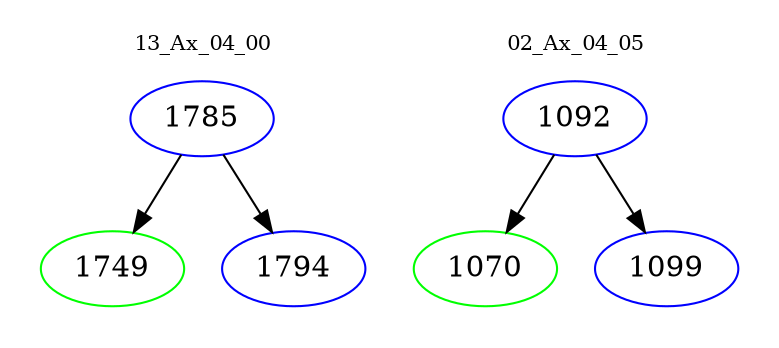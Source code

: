digraph{
subgraph cluster_0 {
color = white
label = "13_Ax_04_00";
fontsize=10;
T0_1785 [label="1785", color="blue"]
T0_1785 -> T0_1749 [color="black"]
T0_1749 [label="1749", color="green"]
T0_1785 -> T0_1794 [color="black"]
T0_1794 [label="1794", color="blue"]
}
subgraph cluster_1 {
color = white
label = "02_Ax_04_05";
fontsize=10;
T1_1092 [label="1092", color="blue"]
T1_1092 -> T1_1070 [color="black"]
T1_1070 [label="1070", color="green"]
T1_1092 -> T1_1099 [color="black"]
T1_1099 [label="1099", color="blue"]
}
}
